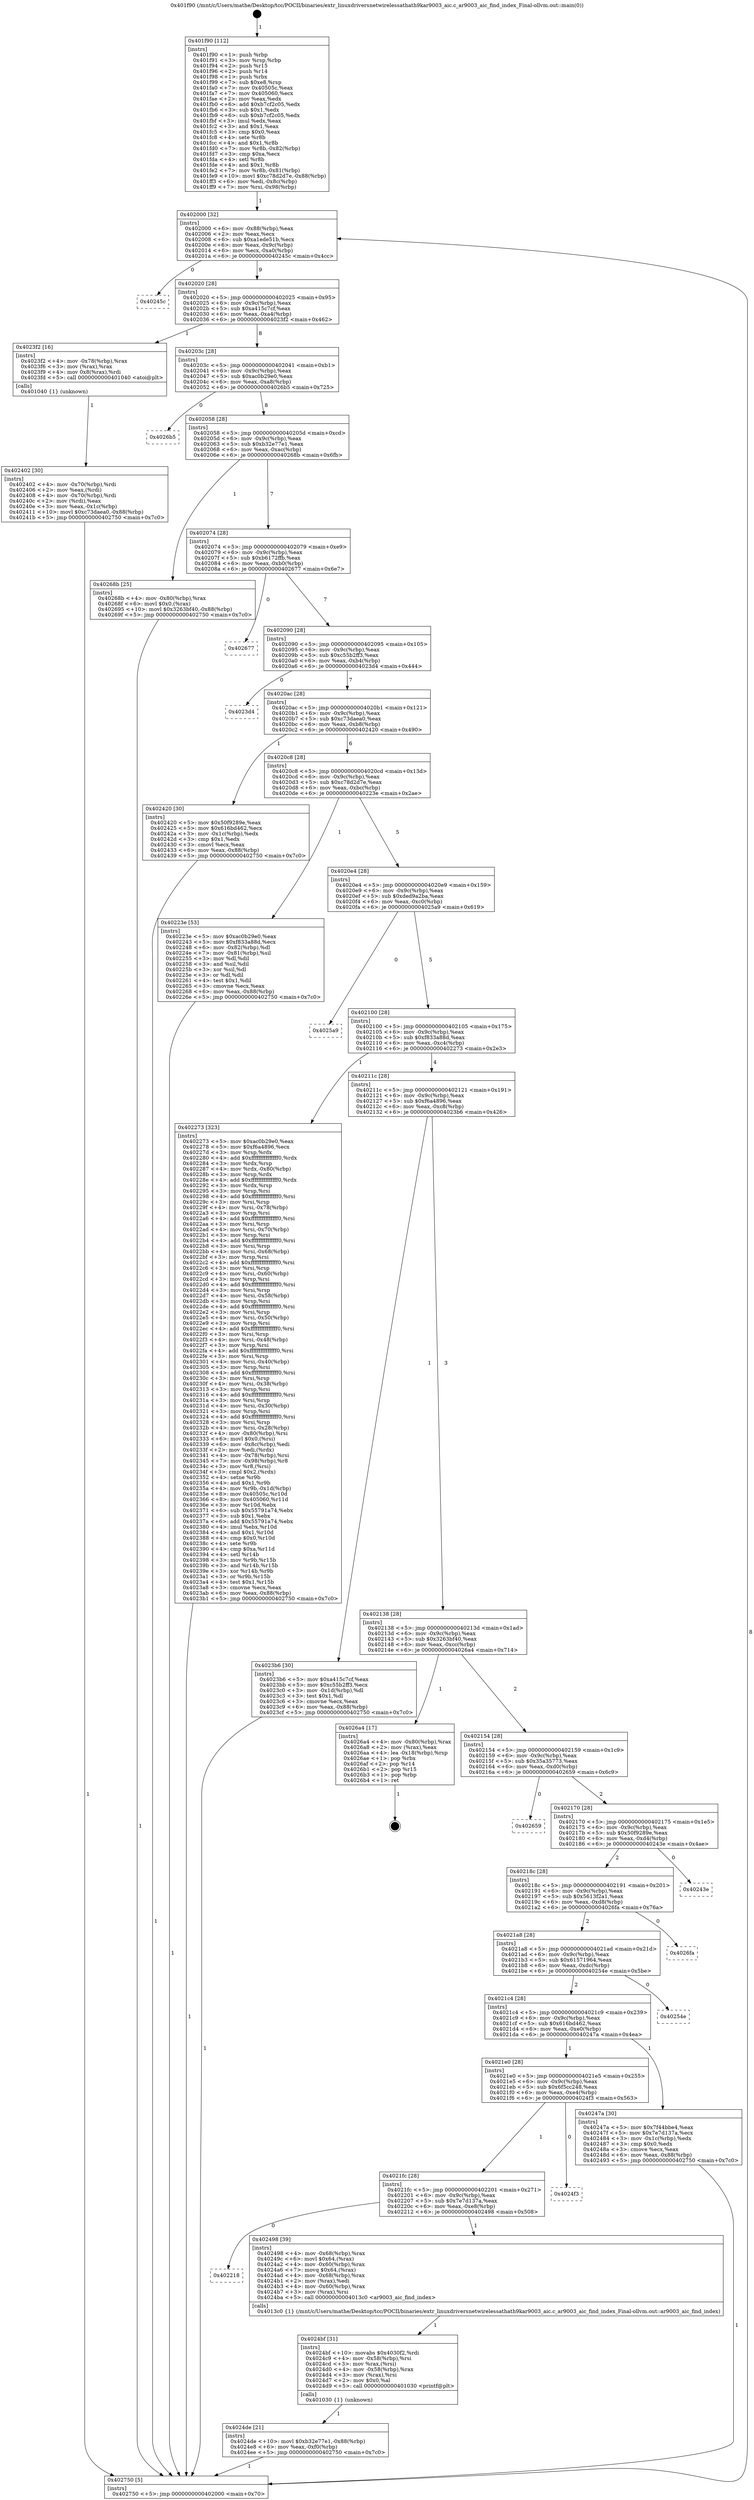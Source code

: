 digraph "0x401f90" {
  label = "0x401f90 (/mnt/c/Users/mathe/Desktop/tcc/POCII/binaries/extr_linuxdriversnetwirelessathath9kar9003_aic.c_ar9003_aic_find_index_Final-ollvm.out::main(0))"
  labelloc = "t"
  node[shape=record]

  Entry [label="",width=0.3,height=0.3,shape=circle,fillcolor=black,style=filled]
  "0x402000" [label="{
     0x402000 [32]\l
     | [instrs]\l
     &nbsp;&nbsp;0x402000 \<+6\>: mov -0x88(%rbp),%eax\l
     &nbsp;&nbsp;0x402006 \<+2\>: mov %eax,%ecx\l
     &nbsp;&nbsp;0x402008 \<+6\>: sub $0xa1ede51b,%ecx\l
     &nbsp;&nbsp;0x40200e \<+6\>: mov %eax,-0x9c(%rbp)\l
     &nbsp;&nbsp;0x402014 \<+6\>: mov %ecx,-0xa0(%rbp)\l
     &nbsp;&nbsp;0x40201a \<+6\>: je 000000000040245c \<main+0x4cc\>\l
  }"]
  "0x40245c" [label="{
     0x40245c\l
  }", style=dashed]
  "0x402020" [label="{
     0x402020 [28]\l
     | [instrs]\l
     &nbsp;&nbsp;0x402020 \<+5\>: jmp 0000000000402025 \<main+0x95\>\l
     &nbsp;&nbsp;0x402025 \<+6\>: mov -0x9c(%rbp),%eax\l
     &nbsp;&nbsp;0x40202b \<+5\>: sub $0xa415c7cf,%eax\l
     &nbsp;&nbsp;0x402030 \<+6\>: mov %eax,-0xa4(%rbp)\l
     &nbsp;&nbsp;0x402036 \<+6\>: je 00000000004023f2 \<main+0x462\>\l
  }"]
  Exit [label="",width=0.3,height=0.3,shape=circle,fillcolor=black,style=filled,peripheries=2]
  "0x4023f2" [label="{
     0x4023f2 [16]\l
     | [instrs]\l
     &nbsp;&nbsp;0x4023f2 \<+4\>: mov -0x78(%rbp),%rax\l
     &nbsp;&nbsp;0x4023f6 \<+3\>: mov (%rax),%rax\l
     &nbsp;&nbsp;0x4023f9 \<+4\>: mov 0x8(%rax),%rdi\l
     &nbsp;&nbsp;0x4023fd \<+5\>: call 0000000000401040 \<atoi@plt\>\l
     | [calls]\l
     &nbsp;&nbsp;0x401040 \{1\} (unknown)\l
  }"]
  "0x40203c" [label="{
     0x40203c [28]\l
     | [instrs]\l
     &nbsp;&nbsp;0x40203c \<+5\>: jmp 0000000000402041 \<main+0xb1\>\l
     &nbsp;&nbsp;0x402041 \<+6\>: mov -0x9c(%rbp),%eax\l
     &nbsp;&nbsp;0x402047 \<+5\>: sub $0xac0b29e0,%eax\l
     &nbsp;&nbsp;0x40204c \<+6\>: mov %eax,-0xa8(%rbp)\l
     &nbsp;&nbsp;0x402052 \<+6\>: je 00000000004026b5 \<main+0x725\>\l
  }"]
  "0x4024de" [label="{
     0x4024de [21]\l
     | [instrs]\l
     &nbsp;&nbsp;0x4024de \<+10\>: movl $0xb32e77e1,-0x88(%rbp)\l
     &nbsp;&nbsp;0x4024e8 \<+6\>: mov %eax,-0xf0(%rbp)\l
     &nbsp;&nbsp;0x4024ee \<+5\>: jmp 0000000000402750 \<main+0x7c0\>\l
  }"]
  "0x4026b5" [label="{
     0x4026b5\l
  }", style=dashed]
  "0x402058" [label="{
     0x402058 [28]\l
     | [instrs]\l
     &nbsp;&nbsp;0x402058 \<+5\>: jmp 000000000040205d \<main+0xcd\>\l
     &nbsp;&nbsp;0x40205d \<+6\>: mov -0x9c(%rbp),%eax\l
     &nbsp;&nbsp;0x402063 \<+5\>: sub $0xb32e77e1,%eax\l
     &nbsp;&nbsp;0x402068 \<+6\>: mov %eax,-0xac(%rbp)\l
     &nbsp;&nbsp;0x40206e \<+6\>: je 000000000040268b \<main+0x6fb\>\l
  }"]
  "0x4024bf" [label="{
     0x4024bf [31]\l
     | [instrs]\l
     &nbsp;&nbsp;0x4024bf \<+10\>: movabs $0x4030f2,%rdi\l
     &nbsp;&nbsp;0x4024c9 \<+4\>: mov -0x58(%rbp),%rsi\l
     &nbsp;&nbsp;0x4024cd \<+3\>: mov %rax,(%rsi)\l
     &nbsp;&nbsp;0x4024d0 \<+4\>: mov -0x58(%rbp),%rax\l
     &nbsp;&nbsp;0x4024d4 \<+3\>: mov (%rax),%rsi\l
     &nbsp;&nbsp;0x4024d7 \<+2\>: mov $0x0,%al\l
     &nbsp;&nbsp;0x4024d9 \<+5\>: call 0000000000401030 \<printf@plt\>\l
     | [calls]\l
     &nbsp;&nbsp;0x401030 \{1\} (unknown)\l
  }"]
  "0x40268b" [label="{
     0x40268b [25]\l
     | [instrs]\l
     &nbsp;&nbsp;0x40268b \<+4\>: mov -0x80(%rbp),%rax\l
     &nbsp;&nbsp;0x40268f \<+6\>: movl $0x0,(%rax)\l
     &nbsp;&nbsp;0x402695 \<+10\>: movl $0x3263bf40,-0x88(%rbp)\l
     &nbsp;&nbsp;0x40269f \<+5\>: jmp 0000000000402750 \<main+0x7c0\>\l
  }"]
  "0x402074" [label="{
     0x402074 [28]\l
     | [instrs]\l
     &nbsp;&nbsp;0x402074 \<+5\>: jmp 0000000000402079 \<main+0xe9\>\l
     &nbsp;&nbsp;0x402079 \<+6\>: mov -0x9c(%rbp),%eax\l
     &nbsp;&nbsp;0x40207f \<+5\>: sub $0xb6172ffb,%eax\l
     &nbsp;&nbsp;0x402084 \<+6\>: mov %eax,-0xb0(%rbp)\l
     &nbsp;&nbsp;0x40208a \<+6\>: je 0000000000402677 \<main+0x6e7\>\l
  }"]
  "0x402218" [label="{
     0x402218\l
  }", style=dashed]
  "0x402677" [label="{
     0x402677\l
  }", style=dashed]
  "0x402090" [label="{
     0x402090 [28]\l
     | [instrs]\l
     &nbsp;&nbsp;0x402090 \<+5\>: jmp 0000000000402095 \<main+0x105\>\l
     &nbsp;&nbsp;0x402095 \<+6\>: mov -0x9c(%rbp),%eax\l
     &nbsp;&nbsp;0x40209b \<+5\>: sub $0xc55b2ff3,%eax\l
     &nbsp;&nbsp;0x4020a0 \<+6\>: mov %eax,-0xb4(%rbp)\l
     &nbsp;&nbsp;0x4020a6 \<+6\>: je 00000000004023d4 \<main+0x444\>\l
  }"]
  "0x402498" [label="{
     0x402498 [39]\l
     | [instrs]\l
     &nbsp;&nbsp;0x402498 \<+4\>: mov -0x68(%rbp),%rax\l
     &nbsp;&nbsp;0x40249c \<+6\>: movl $0x64,(%rax)\l
     &nbsp;&nbsp;0x4024a2 \<+4\>: mov -0x60(%rbp),%rax\l
     &nbsp;&nbsp;0x4024a6 \<+7\>: movq $0x64,(%rax)\l
     &nbsp;&nbsp;0x4024ad \<+4\>: mov -0x68(%rbp),%rax\l
     &nbsp;&nbsp;0x4024b1 \<+2\>: mov (%rax),%edi\l
     &nbsp;&nbsp;0x4024b3 \<+4\>: mov -0x60(%rbp),%rax\l
     &nbsp;&nbsp;0x4024b7 \<+3\>: mov (%rax),%rsi\l
     &nbsp;&nbsp;0x4024ba \<+5\>: call 00000000004013c0 \<ar9003_aic_find_index\>\l
     | [calls]\l
     &nbsp;&nbsp;0x4013c0 \{1\} (/mnt/c/Users/mathe/Desktop/tcc/POCII/binaries/extr_linuxdriversnetwirelessathath9kar9003_aic.c_ar9003_aic_find_index_Final-ollvm.out::ar9003_aic_find_index)\l
  }"]
  "0x4023d4" [label="{
     0x4023d4\l
  }", style=dashed]
  "0x4020ac" [label="{
     0x4020ac [28]\l
     | [instrs]\l
     &nbsp;&nbsp;0x4020ac \<+5\>: jmp 00000000004020b1 \<main+0x121\>\l
     &nbsp;&nbsp;0x4020b1 \<+6\>: mov -0x9c(%rbp),%eax\l
     &nbsp;&nbsp;0x4020b7 \<+5\>: sub $0xc73daea0,%eax\l
     &nbsp;&nbsp;0x4020bc \<+6\>: mov %eax,-0xb8(%rbp)\l
     &nbsp;&nbsp;0x4020c2 \<+6\>: je 0000000000402420 \<main+0x490\>\l
  }"]
  "0x4021fc" [label="{
     0x4021fc [28]\l
     | [instrs]\l
     &nbsp;&nbsp;0x4021fc \<+5\>: jmp 0000000000402201 \<main+0x271\>\l
     &nbsp;&nbsp;0x402201 \<+6\>: mov -0x9c(%rbp),%eax\l
     &nbsp;&nbsp;0x402207 \<+5\>: sub $0x7e7d137a,%eax\l
     &nbsp;&nbsp;0x40220c \<+6\>: mov %eax,-0xe8(%rbp)\l
     &nbsp;&nbsp;0x402212 \<+6\>: je 0000000000402498 \<main+0x508\>\l
  }"]
  "0x402420" [label="{
     0x402420 [30]\l
     | [instrs]\l
     &nbsp;&nbsp;0x402420 \<+5\>: mov $0x50f9289e,%eax\l
     &nbsp;&nbsp;0x402425 \<+5\>: mov $0x616bd462,%ecx\l
     &nbsp;&nbsp;0x40242a \<+3\>: mov -0x1c(%rbp),%edx\l
     &nbsp;&nbsp;0x40242d \<+3\>: cmp $0x1,%edx\l
     &nbsp;&nbsp;0x402430 \<+3\>: cmovl %ecx,%eax\l
     &nbsp;&nbsp;0x402433 \<+6\>: mov %eax,-0x88(%rbp)\l
     &nbsp;&nbsp;0x402439 \<+5\>: jmp 0000000000402750 \<main+0x7c0\>\l
  }"]
  "0x4020c8" [label="{
     0x4020c8 [28]\l
     | [instrs]\l
     &nbsp;&nbsp;0x4020c8 \<+5\>: jmp 00000000004020cd \<main+0x13d\>\l
     &nbsp;&nbsp;0x4020cd \<+6\>: mov -0x9c(%rbp),%eax\l
     &nbsp;&nbsp;0x4020d3 \<+5\>: sub $0xc78d2d7e,%eax\l
     &nbsp;&nbsp;0x4020d8 \<+6\>: mov %eax,-0xbc(%rbp)\l
     &nbsp;&nbsp;0x4020de \<+6\>: je 000000000040223e \<main+0x2ae\>\l
  }"]
  "0x4024f3" [label="{
     0x4024f3\l
  }", style=dashed]
  "0x40223e" [label="{
     0x40223e [53]\l
     | [instrs]\l
     &nbsp;&nbsp;0x40223e \<+5\>: mov $0xac0b29e0,%eax\l
     &nbsp;&nbsp;0x402243 \<+5\>: mov $0xf833a88d,%ecx\l
     &nbsp;&nbsp;0x402248 \<+6\>: mov -0x82(%rbp),%dl\l
     &nbsp;&nbsp;0x40224e \<+7\>: mov -0x81(%rbp),%sil\l
     &nbsp;&nbsp;0x402255 \<+3\>: mov %dl,%dil\l
     &nbsp;&nbsp;0x402258 \<+3\>: and %sil,%dil\l
     &nbsp;&nbsp;0x40225b \<+3\>: xor %sil,%dl\l
     &nbsp;&nbsp;0x40225e \<+3\>: or %dl,%dil\l
     &nbsp;&nbsp;0x402261 \<+4\>: test $0x1,%dil\l
     &nbsp;&nbsp;0x402265 \<+3\>: cmovne %ecx,%eax\l
     &nbsp;&nbsp;0x402268 \<+6\>: mov %eax,-0x88(%rbp)\l
     &nbsp;&nbsp;0x40226e \<+5\>: jmp 0000000000402750 \<main+0x7c0\>\l
  }"]
  "0x4020e4" [label="{
     0x4020e4 [28]\l
     | [instrs]\l
     &nbsp;&nbsp;0x4020e4 \<+5\>: jmp 00000000004020e9 \<main+0x159\>\l
     &nbsp;&nbsp;0x4020e9 \<+6\>: mov -0x9c(%rbp),%eax\l
     &nbsp;&nbsp;0x4020ef \<+5\>: sub $0xded9a2ba,%eax\l
     &nbsp;&nbsp;0x4020f4 \<+6\>: mov %eax,-0xc0(%rbp)\l
     &nbsp;&nbsp;0x4020fa \<+6\>: je 00000000004025a9 \<main+0x619\>\l
  }"]
  "0x402750" [label="{
     0x402750 [5]\l
     | [instrs]\l
     &nbsp;&nbsp;0x402750 \<+5\>: jmp 0000000000402000 \<main+0x70\>\l
  }"]
  "0x401f90" [label="{
     0x401f90 [112]\l
     | [instrs]\l
     &nbsp;&nbsp;0x401f90 \<+1\>: push %rbp\l
     &nbsp;&nbsp;0x401f91 \<+3\>: mov %rsp,%rbp\l
     &nbsp;&nbsp;0x401f94 \<+2\>: push %r15\l
     &nbsp;&nbsp;0x401f96 \<+2\>: push %r14\l
     &nbsp;&nbsp;0x401f98 \<+1\>: push %rbx\l
     &nbsp;&nbsp;0x401f99 \<+7\>: sub $0xe8,%rsp\l
     &nbsp;&nbsp;0x401fa0 \<+7\>: mov 0x40505c,%eax\l
     &nbsp;&nbsp;0x401fa7 \<+7\>: mov 0x405060,%ecx\l
     &nbsp;&nbsp;0x401fae \<+2\>: mov %eax,%edx\l
     &nbsp;&nbsp;0x401fb0 \<+6\>: add $0xb7cf2c05,%edx\l
     &nbsp;&nbsp;0x401fb6 \<+3\>: sub $0x1,%edx\l
     &nbsp;&nbsp;0x401fb9 \<+6\>: sub $0xb7cf2c05,%edx\l
     &nbsp;&nbsp;0x401fbf \<+3\>: imul %edx,%eax\l
     &nbsp;&nbsp;0x401fc2 \<+3\>: and $0x1,%eax\l
     &nbsp;&nbsp;0x401fc5 \<+3\>: cmp $0x0,%eax\l
     &nbsp;&nbsp;0x401fc8 \<+4\>: sete %r8b\l
     &nbsp;&nbsp;0x401fcc \<+4\>: and $0x1,%r8b\l
     &nbsp;&nbsp;0x401fd0 \<+7\>: mov %r8b,-0x82(%rbp)\l
     &nbsp;&nbsp;0x401fd7 \<+3\>: cmp $0xa,%ecx\l
     &nbsp;&nbsp;0x401fda \<+4\>: setl %r8b\l
     &nbsp;&nbsp;0x401fde \<+4\>: and $0x1,%r8b\l
     &nbsp;&nbsp;0x401fe2 \<+7\>: mov %r8b,-0x81(%rbp)\l
     &nbsp;&nbsp;0x401fe9 \<+10\>: movl $0xc78d2d7e,-0x88(%rbp)\l
     &nbsp;&nbsp;0x401ff3 \<+6\>: mov %edi,-0x8c(%rbp)\l
     &nbsp;&nbsp;0x401ff9 \<+7\>: mov %rsi,-0x98(%rbp)\l
  }"]
  "0x4021e0" [label="{
     0x4021e0 [28]\l
     | [instrs]\l
     &nbsp;&nbsp;0x4021e0 \<+5\>: jmp 00000000004021e5 \<main+0x255\>\l
     &nbsp;&nbsp;0x4021e5 \<+6\>: mov -0x9c(%rbp),%eax\l
     &nbsp;&nbsp;0x4021eb \<+5\>: sub $0x6f5cc248,%eax\l
     &nbsp;&nbsp;0x4021f0 \<+6\>: mov %eax,-0xe4(%rbp)\l
     &nbsp;&nbsp;0x4021f6 \<+6\>: je 00000000004024f3 \<main+0x563\>\l
  }"]
  "0x4025a9" [label="{
     0x4025a9\l
  }", style=dashed]
  "0x402100" [label="{
     0x402100 [28]\l
     | [instrs]\l
     &nbsp;&nbsp;0x402100 \<+5\>: jmp 0000000000402105 \<main+0x175\>\l
     &nbsp;&nbsp;0x402105 \<+6\>: mov -0x9c(%rbp),%eax\l
     &nbsp;&nbsp;0x40210b \<+5\>: sub $0xf833a88d,%eax\l
     &nbsp;&nbsp;0x402110 \<+6\>: mov %eax,-0xc4(%rbp)\l
     &nbsp;&nbsp;0x402116 \<+6\>: je 0000000000402273 \<main+0x2e3\>\l
  }"]
  "0x40247a" [label="{
     0x40247a [30]\l
     | [instrs]\l
     &nbsp;&nbsp;0x40247a \<+5\>: mov $0x7f44bbe4,%eax\l
     &nbsp;&nbsp;0x40247f \<+5\>: mov $0x7e7d137a,%ecx\l
     &nbsp;&nbsp;0x402484 \<+3\>: mov -0x1c(%rbp),%edx\l
     &nbsp;&nbsp;0x402487 \<+3\>: cmp $0x0,%edx\l
     &nbsp;&nbsp;0x40248a \<+3\>: cmove %ecx,%eax\l
     &nbsp;&nbsp;0x40248d \<+6\>: mov %eax,-0x88(%rbp)\l
     &nbsp;&nbsp;0x402493 \<+5\>: jmp 0000000000402750 \<main+0x7c0\>\l
  }"]
  "0x402273" [label="{
     0x402273 [323]\l
     | [instrs]\l
     &nbsp;&nbsp;0x402273 \<+5\>: mov $0xac0b29e0,%eax\l
     &nbsp;&nbsp;0x402278 \<+5\>: mov $0xf6a4896,%ecx\l
     &nbsp;&nbsp;0x40227d \<+3\>: mov %rsp,%rdx\l
     &nbsp;&nbsp;0x402280 \<+4\>: add $0xfffffffffffffff0,%rdx\l
     &nbsp;&nbsp;0x402284 \<+3\>: mov %rdx,%rsp\l
     &nbsp;&nbsp;0x402287 \<+4\>: mov %rdx,-0x80(%rbp)\l
     &nbsp;&nbsp;0x40228b \<+3\>: mov %rsp,%rdx\l
     &nbsp;&nbsp;0x40228e \<+4\>: add $0xfffffffffffffff0,%rdx\l
     &nbsp;&nbsp;0x402292 \<+3\>: mov %rdx,%rsp\l
     &nbsp;&nbsp;0x402295 \<+3\>: mov %rsp,%rsi\l
     &nbsp;&nbsp;0x402298 \<+4\>: add $0xfffffffffffffff0,%rsi\l
     &nbsp;&nbsp;0x40229c \<+3\>: mov %rsi,%rsp\l
     &nbsp;&nbsp;0x40229f \<+4\>: mov %rsi,-0x78(%rbp)\l
     &nbsp;&nbsp;0x4022a3 \<+3\>: mov %rsp,%rsi\l
     &nbsp;&nbsp;0x4022a6 \<+4\>: add $0xfffffffffffffff0,%rsi\l
     &nbsp;&nbsp;0x4022aa \<+3\>: mov %rsi,%rsp\l
     &nbsp;&nbsp;0x4022ad \<+4\>: mov %rsi,-0x70(%rbp)\l
     &nbsp;&nbsp;0x4022b1 \<+3\>: mov %rsp,%rsi\l
     &nbsp;&nbsp;0x4022b4 \<+4\>: add $0xfffffffffffffff0,%rsi\l
     &nbsp;&nbsp;0x4022b8 \<+3\>: mov %rsi,%rsp\l
     &nbsp;&nbsp;0x4022bb \<+4\>: mov %rsi,-0x68(%rbp)\l
     &nbsp;&nbsp;0x4022bf \<+3\>: mov %rsp,%rsi\l
     &nbsp;&nbsp;0x4022c2 \<+4\>: add $0xfffffffffffffff0,%rsi\l
     &nbsp;&nbsp;0x4022c6 \<+3\>: mov %rsi,%rsp\l
     &nbsp;&nbsp;0x4022c9 \<+4\>: mov %rsi,-0x60(%rbp)\l
     &nbsp;&nbsp;0x4022cd \<+3\>: mov %rsp,%rsi\l
     &nbsp;&nbsp;0x4022d0 \<+4\>: add $0xfffffffffffffff0,%rsi\l
     &nbsp;&nbsp;0x4022d4 \<+3\>: mov %rsi,%rsp\l
     &nbsp;&nbsp;0x4022d7 \<+4\>: mov %rsi,-0x58(%rbp)\l
     &nbsp;&nbsp;0x4022db \<+3\>: mov %rsp,%rsi\l
     &nbsp;&nbsp;0x4022de \<+4\>: add $0xfffffffffffffff0,%rsi\l
     &nbsp;&nbsp;0x4022e2 \<+3\>: mov %rsi,%rsp\l
     &nbsp;&nbsp;0x4022e5 \<+4\>: mov %rsi,-0x50(%rbp)\l
     &nbsp;&nbsp;0x4022e9 \<+3\>: mov %rsp,%rsi\l
     &nbsp;&nbsp;0x4022ec \<+4\>: add $0xfffffffffffffff0,%rsi\l
     &nbsp;&nbsp;0x4022f0 \<+3\>: mov %rsi,%rsp\l
     &nbsp;&nbsp;0x4022f3 \<+4\>: mov %rsi,-0x48(%rbp)\l
     &nbsp;&nbsp;0x4022f7 \<+3\>: mov %rsp,%rsi\l
     &nbsp;&nbsp;0x4022fa \<+4\>: add $0xfffffffffffffff0,%rsi\l
     &nbsp;&nbsp;0x4022fe \<+3\>: mov %rsi,%rsp\l
     &nbsp;&nbsp;0x402301 \<+4\>: mov %rsi,-0x40(%rbp)\l
     &nbsp;&nbsp;0x402305 \<+3\>: mov %rsp,%rsi\l
     &nbsp;&nbsp;0x402308 \<+4\>: add $0xfffffffffffffff0,%rsi\l
     &nbsp;&nbsp;0x40230c \<+3\>: mov %rsi,%rsp\l
     &nbsp;&nbsp;0x40230f \<+4\>: mov %rsi,-0x38(%rbp)\l
     &nbsp;&nbsp;0x402313 \<+3\>: mov %rsp,%rsi\l
     &nbsp;&nbsp;0x402316 \<+4\>: add $0xfffffffffffffff0,%rsi\l
     &nbsp;&nbsp;0x40231a \<+3\>: mov %rsi,%rsp\l
     &nbsp;&nbsp;0x40231d \<+4\>: mov %rsi,-0x30(%rbp)\l
     &nbsp;&nbsp;0x402321 \<+3\>: mov %rsp,%rsi\l
     &nbsp;&nbsp;0x402324 \<+4\>: add $0xfffffffffffffff0,%rsi\l
     &nbsp;&nbsp;0x402328 \<+3\>: mov %rsi,%rsp\l
     &nbsp;&nbsp;0x40232b \<+4\>: mov %rsi,-0x28(%rbp)\l
     &nbsp;&nbsp;0x40232f \<+4\>: mov -0x80(%rbp),%rsi\l
     &nbsp;&nbsp;0x402333 \<+6\>: movl $0x0,(%rsi)\l
     &nbsp;&nbsp;0x402339 \<+6\>: mov -0x8c(%rbp),%edi\l
     &nbsp;&nbsp;0x40233f \<+2\>: mov %edi,(%rdx)\l
     &nbsp;&nbsp;0x402341 \<+4\>: mov -0x78(%rbp),%rsi\l
     &nbsp;&nbsp;0x402345 \<+7\>: mov -0x98(%rbp),%r8\l
     &nbsp;&nbsp;0x40234c \<+3\>: mov %r8,(%rsi)\l
     &nbsp;&nbsp;0x40234f \<+3\>: cmpl $0x2,(%rdx)\l
     &nbsp;&nbsp;0x402352 \<+4\>: setne %r9b\l
     &nbsp;&nbsp;0x402356 \<+4\>: and $0x1,%r9b\l
     &nbsp;&nbsp;0x40235a \<+4\>: mov %r9b,-0x1d(%rbp)\l
     &nbsp;&nbsp;0x40235e \<+8\>: mov 0x40505c,%r10d\l
     &nbsp;&nbsp;0x402366 \<+8\>: mov 0x405060,%r11d\l
     &nbsp;&nbsp;0x40236e \<+3\>: mov %r10d,%ebx\l
     &nbsp;&nbsp;0x402371 \<+6\>: sub $0x55791a74,%ebx\l
     &nbsp;&nbsp;0x402377 \<+3\>: sub $0x1,%ebx\l
     &nbsp;&nbsp;0x40237a \<+6\>: add $0x55791a74,%ebx\l
     &nbsp;&nbsp;0x402380 \<+4\>: imul %ebx,%r10d\l
     &nbsp;&nbsp;0x402384 \<+4\>: and $0x1,%r10d\l
     &nbsp;&nbsp;0x402388 \<+4\>: cmp $0x0,%r10d\l
     &nbsp;&nbsp;0x40238c \<+4\>: sete %r9b\l
     &nbsp;&nbsp;0x402390 \<+4\>: cmp $0xa,%r11d\l
     &nbsp;&nbsp;0x402394 \<+4\>: setl %r14b\l
     &nbsp;&nbsp;0x402398 \<+3\>: mov %r9b,%r15b\l
     &nbsp;&nbsp;0x40239b \<+3\>: and %r14b,%r15b\l
     &nbsp;&nbsp;0x40239e \<+3\>: xor %r14b,%r9b\l
     &nbsp;&nbsp;0x4023a1 \<+3\>: or %r9b,%r15b\l
     &nbsp;&nbsp;0x4023a4 \<+4\>: test $0x1,%r15b\l
     &nbsp;&nbsp;0x4023a8 \<+3\>: cmovne %ecx,%eax\l
     &nbsp;&nbsp;0x4023ab \<+6\>: mov %eax,-0x88(%rbp)\l
     &nbsp;&nbsp;0x4023b1 \<+5\>: jmp 0000000000402750 \<main+0x7c0\>\l
  }"]
  "0x40211c" [label="{
     0x40211c [28]\l
     | [instrs]\l
     &nbsp;&nbsp;0x40211c \<+5\>: jmp 0000000000402121 \<main+0x191\>\l
     &nbsp;&nbsp;0x402121 \<+6\>: mov -0x9c(%rbp),%eax\l
     &nbsp;&nbsp;0x402127 \<+5\>: sub $0xf6a4896,%eax\l
     &nbsp;&nbsp;0x40212c \<+6\>: mov %eax,-0xc8(%rbp)\l
     &nbsp;&nbsp;0x402132 \<+6\>: je 00000000004023b6 \<main+0x426\>\l
  }"]
  "0x4021c4" [label="{
     0x4021c4 [28]\l
     | [instrs]\l
     &nbsp;&nbsp;0x4021c4 \<+5\>: jmp 00000000004021c9 \<main+0x239\>\l
     &nbsp;&nbsp;0x4021c9 \<+6\>: mov -0x9c(%rbp),%eax\l
     &nbsp;&nbsp;0x4021cf \<+5\>: sub $0x616bd462,%eax\l
     &nbsp;&nbsp;0x4021d4 \<+6\>: mov %eax,-0xe0(%rbp)\l
     &nbsp;&nbsp;0x4021da \<+6\>: je 000000000040247a \<main+0x4ea\>\l
  }"]
  "0x40254e" [label="{
     0x40254e\l
  }", style=dashed]
  "0x4023b6" [label="{
     0x4023b6 [30]\l
     | [instrs]\l
     &nbsp;&nbsp;0x4023b6 \<+5\>: mov $0xa415c7cf,%eax\l
     &nbsp;&nbsp;0x4023bb \<+5\>: mov $0xc55b2ff3,%ecx\l
     &nbsp;&nbsp;0x4023c0 \<+3\>: mov -0x1d(%rbp),%dl\l
     &nbsp;&nbsp;0x4023c3 \<+3\>: test $0x1,%dl\l
     &nbsp;&nbsp;0x4023c6 \<+3\>: cmovne %ecx,%eax\l
     &nbsp;&nbsp;0x4023c9 \<+6\>: mov %eax,-0x88(%rbp)\l
     &nbsp;&nbsp;0x4023cf \<+5\>: jmp 0000000000402750 \<main+0x7c0\>\l
  }"]
  "0x402138" [label="{
     0x402138 [28]\l
     | [instrs]\l
     &nbsp;&nbsp;0x402138 \<+5\>: jmp 000000000040213d \<main+0x1ad\>\l
     &nbsp;&nbsp;0x40213d \<+6\>: mov -0x9c(%rbp),%eax\l
     &nbsp;&nbsp;0x402143 \<+5\>: sub $0x3263bf40,%eax\l
     &nbsp;&nbsp;0x402148 \<+6\>: mov %eax,-0xcc(%rbp)\l
     &nbsp;&nbsp;0x40214e \<+6\>: je 00000000004026a4 \<main+0x714\>\l
  }"]
  "0x402402" [label="{
     0x402402 [30]\l
     | [instrs]\l
     &nbsp;&nbsp;0x402402 \<+4\>: mov -0x70(%rbp),%rdi\l
     &nbsp;&nbsp;0x402406 \<+2\>: mov %eax,(%rdi)\l
     &nbsp;&nbsp;0x402408 \<+4\>: mov -0x70(%rbp),%rdi\l
     &nbsp;&nbsp;0x40240c \<+2\>: mov (%rdi),%eax\l
     &nbsp;&nbsp;0x40240e \<+3\>: mov %eax,-0x1c(%rbp)\l
     &nbsp;&nbsp;0x402411 \<+10\>: movl $0xc73daea0,-0x88(%rbp)\l
     &nbsp;&nbsp;0x40241b \<+5\>: jmp 0000000000402750 \<main+0x7c0\>\l
  }"]
  "0x4021a8" [label="{
     0x4021a8 [28]\l
     | [instrs]\l
     &nbsp;&nbsp;0x4021a8 \<+5\>: jmp 00000000004021ad \<main+0x21d\>\l
     &nbsp;&nbsp;0x4021ad \<+6\>: mov -0x9c(%rbp),%eax\l
     &nbsp;&nbsp;0x4021b3 \<+5\>: sub $0x61571964,%eax\l
     &nbsp;&nbsp;0x4021b8 \<+6\>: mov %eax,-0xdc(%rbp)\l
     &nbsp;&nbsp;0x4021be \<+6\>: je 000000000040254e \<main+0x5be\>\l
  }"]
  "0x4026a4" [label="{
     0x4026a4 [17]\l
     | [instrs]\l
     &nbsp;&nbsp;0x4026a4 \<+4\>: mov -0x80(%rbp),%rax\l
     &nbsp;&nbsp;0x4026a8 \<+2\>: mov (%rax),%eax\l
     &nbsp;&nbsp;0x4026aa \<+4\>: lea -0x18(%rbp),%rsp\l
     &nbsp;&nbsp;0x4026ae \<+1\>: pop %rbx\l
     &nbsp;&nbsp;0x4026af \<+2\>: pop %r14\l
     &nbsp;&nbsp;0x4026b1 \<+2\>: pop %r15\l
     &nbsp;&nbsp;0x4026b3 \<+1\>: pop %rbp\l
     &nbsp;&nbsp;0x4026b4 \<+1\>: ret\l
  }"]
  "0x402154" [label="{
     0x402154 [28]\l
     | [instrs]\l
     &nbsp;&nbsp;0x402154 \<+5\>: jmp 0000000000402159 \<main+0x1c9\>\l
     &nbsp;&nbsp;0x402159 \<+6\>: mov -0x9c(%rbp),%eax\l
     &nbsp;&nbsp;0x40215f \<+5\>: sub $0x35a35773,%eax\l
     &nbsp;&nbsp;0x402164 \<+6\>: mov %eax,-0xd0(%rbp)\l
     &nbsp;&nbsp;0x40216a \<+6\>: je 0000000000402659 \<main+0x6c9\>\l
  }"]
  "0x4026fa" [label="{
     0x4026fa\l
  }", style=dashed]
  "0x402659" [label="{
     0x402659\l
  }", style=dashed]
  "0x402170" [label="{
     0x402170 [28]\l
     | [instrs]\l
     &nbsp;&nbsp;0x402170 \<+5\>: jmp 0000000000402175 \<main+0x1e5\>\l
     &nbsp;&nbsp;0x402175 \<+6\>: mov -0x9c(%rbp),%eax\l
     &nbsp;&nbsp;0x40217b \<+5\>: sub $0x50f9289e,%eax\l
     &nbsp;&nbsp;0x402180 \<+6\>: mov %eax,-0xd4(%rbp)\l
     &nbsp;&nbsp;0x402186 \<+6\>: je 000000000040243e \<main+0x4ae\>\l
  }"]
  "0x40218c" [label="{
     0x40218c [28]\l
     | [instrs]\l
     &nbsp;&nbsp;0x40218c \<+5\>: jmp 0000000000402191 \<main+0x201\>\l
     &nbsp;&nbsp;0x402191 \<+6\>: mov -0x9c(%rbp),%eax\l
     &nbsp;&nbsp;0x402197 \<+5\>: sub $0x5613f2a1,%eax\l
     &nbsp;&nbsp;0x40219c \<+6\>: mov %eax,-0xd8(%rbp)\l
     &nbsp;&nbsp;0x4021a2 \<+6\>: je 00000000004026fa \<main+0x76a\>\l
  }"]
  "0x40243e" [label="{
     0x40243e\l
  }", style=dashed]
  Entry -> "0x401f90" [label=" 1"]
  "0x402000" -> "0x40245c" [label=" 0"]
  "0x402000" -> "0x402020" [label=" 9"]
  "0x4026a4" -> Exit [label=" 1"]
  "0x402020" -> "0x4023f2" [label=" 1"]
  "0x402020" -> "0x40203c" [label=" 8"]
  "0x40268b" -> "0x402750" [label=" 1"]
  "0x40203c" -> "0x4026b5" [label=" 0"]
  "0x40203c" -> "0x402058" [label=" 8"]
  "0x4024de" -> "0x402750" [label=" 1"]
  "0x402058" -> "0x40268b" [label=" 1"]
  "0x402058" -> "0x402074" [label=" 7"]
  "0x4024bf" -> "0x4024de" [label=" 1"]
  "0x402074" -> "0x402677" [label=" 0"]
  "0x402074" -> "0x402090" [label=" 7"]
  "0x402498" -> "0x4024bf" [label=" 1"]
  "0x402090" -> "0x4023d4" [label=" 0"]
  "0x402090" -> "0x4020ac" [label=" 7"]
  "0x4021fc" -> "0x402218" [label=" 0"]
  "0x4020ac" -> "0x402420" [label=" 1"]
  "0x4020ac" -> "0x4020c8" [label=" 6"]
  "0x4021fc" -> "0x402498" [label=" 1"]
  "0x4020c8" -> "0x40223e" [label=" 1"]
  "0x4020c8" -> "0x4020e4" [label=" 5"]
  "0x40223e" -> "0x402750" [label=" 1"]
  "0x401f90" -> "0x402000" [label=" 1"]
  "0x402750" -> "0x402000" [label=" 8"]
  "0x4021e0" -> "0x4021fc" [label=" 1"]
  "0x4020e4" -> "0x4025a9" [label=" 0"]
  "0x4020e4" -> "0x402100" [label=" 5"]
  "0x4021e0" -> "0x4024f3" [label=" 0"]
  "0x402100" -> "0x402273" [label=" 1"]
  "0x402100" -> "0x40211c" [label=" 4"]
  "0x40247a" -> "0x402750" [label=" 1"]
  "0x402273" -> "0x402750" [label=" 1"]
  "0x4021c4" -> "0x40247a" [label=" 1"]
  "0x40211c" -> "0x4023b6" [label=" 1"]
  "0x40211c" -> "0x402138" [label=" 3"]
  "0x4023b6" -> "0x402750" [label=" 1"]
  "0x4023f2" -> "0x402402" [label=" 1"]
  "0x402402" -> "0x402750" [label=" 1"]
  "0x402420" -> "0x402750" [label=" 1"]
  "0x4021c4" -> "0x4021e0" [label=" 1"]
  "0x402138" -> "0x4026a4" [label=" 1"]
  "0x402138" -> "0x402154" [label=" 2"]
  "0x4021a8" -> "0x40254e" [label=" 0"]
  "0x402154" -> "0x402659" [label=" 0"]
  "0x402154" -> "0x402170" [label=" 2"]
  "0x4021a8" -> "0x4021c4" [label=" 2"]
  "0x402170" -> "0x40243e" [label=" 0"]
  "0x402170" -> "0x40218c" [label=" 2"]
  "0x40218c" -> "0x4021a8" [label=" 2"]
  "0x40218c" -> "0x4026fa" [label=" 0"]
}
